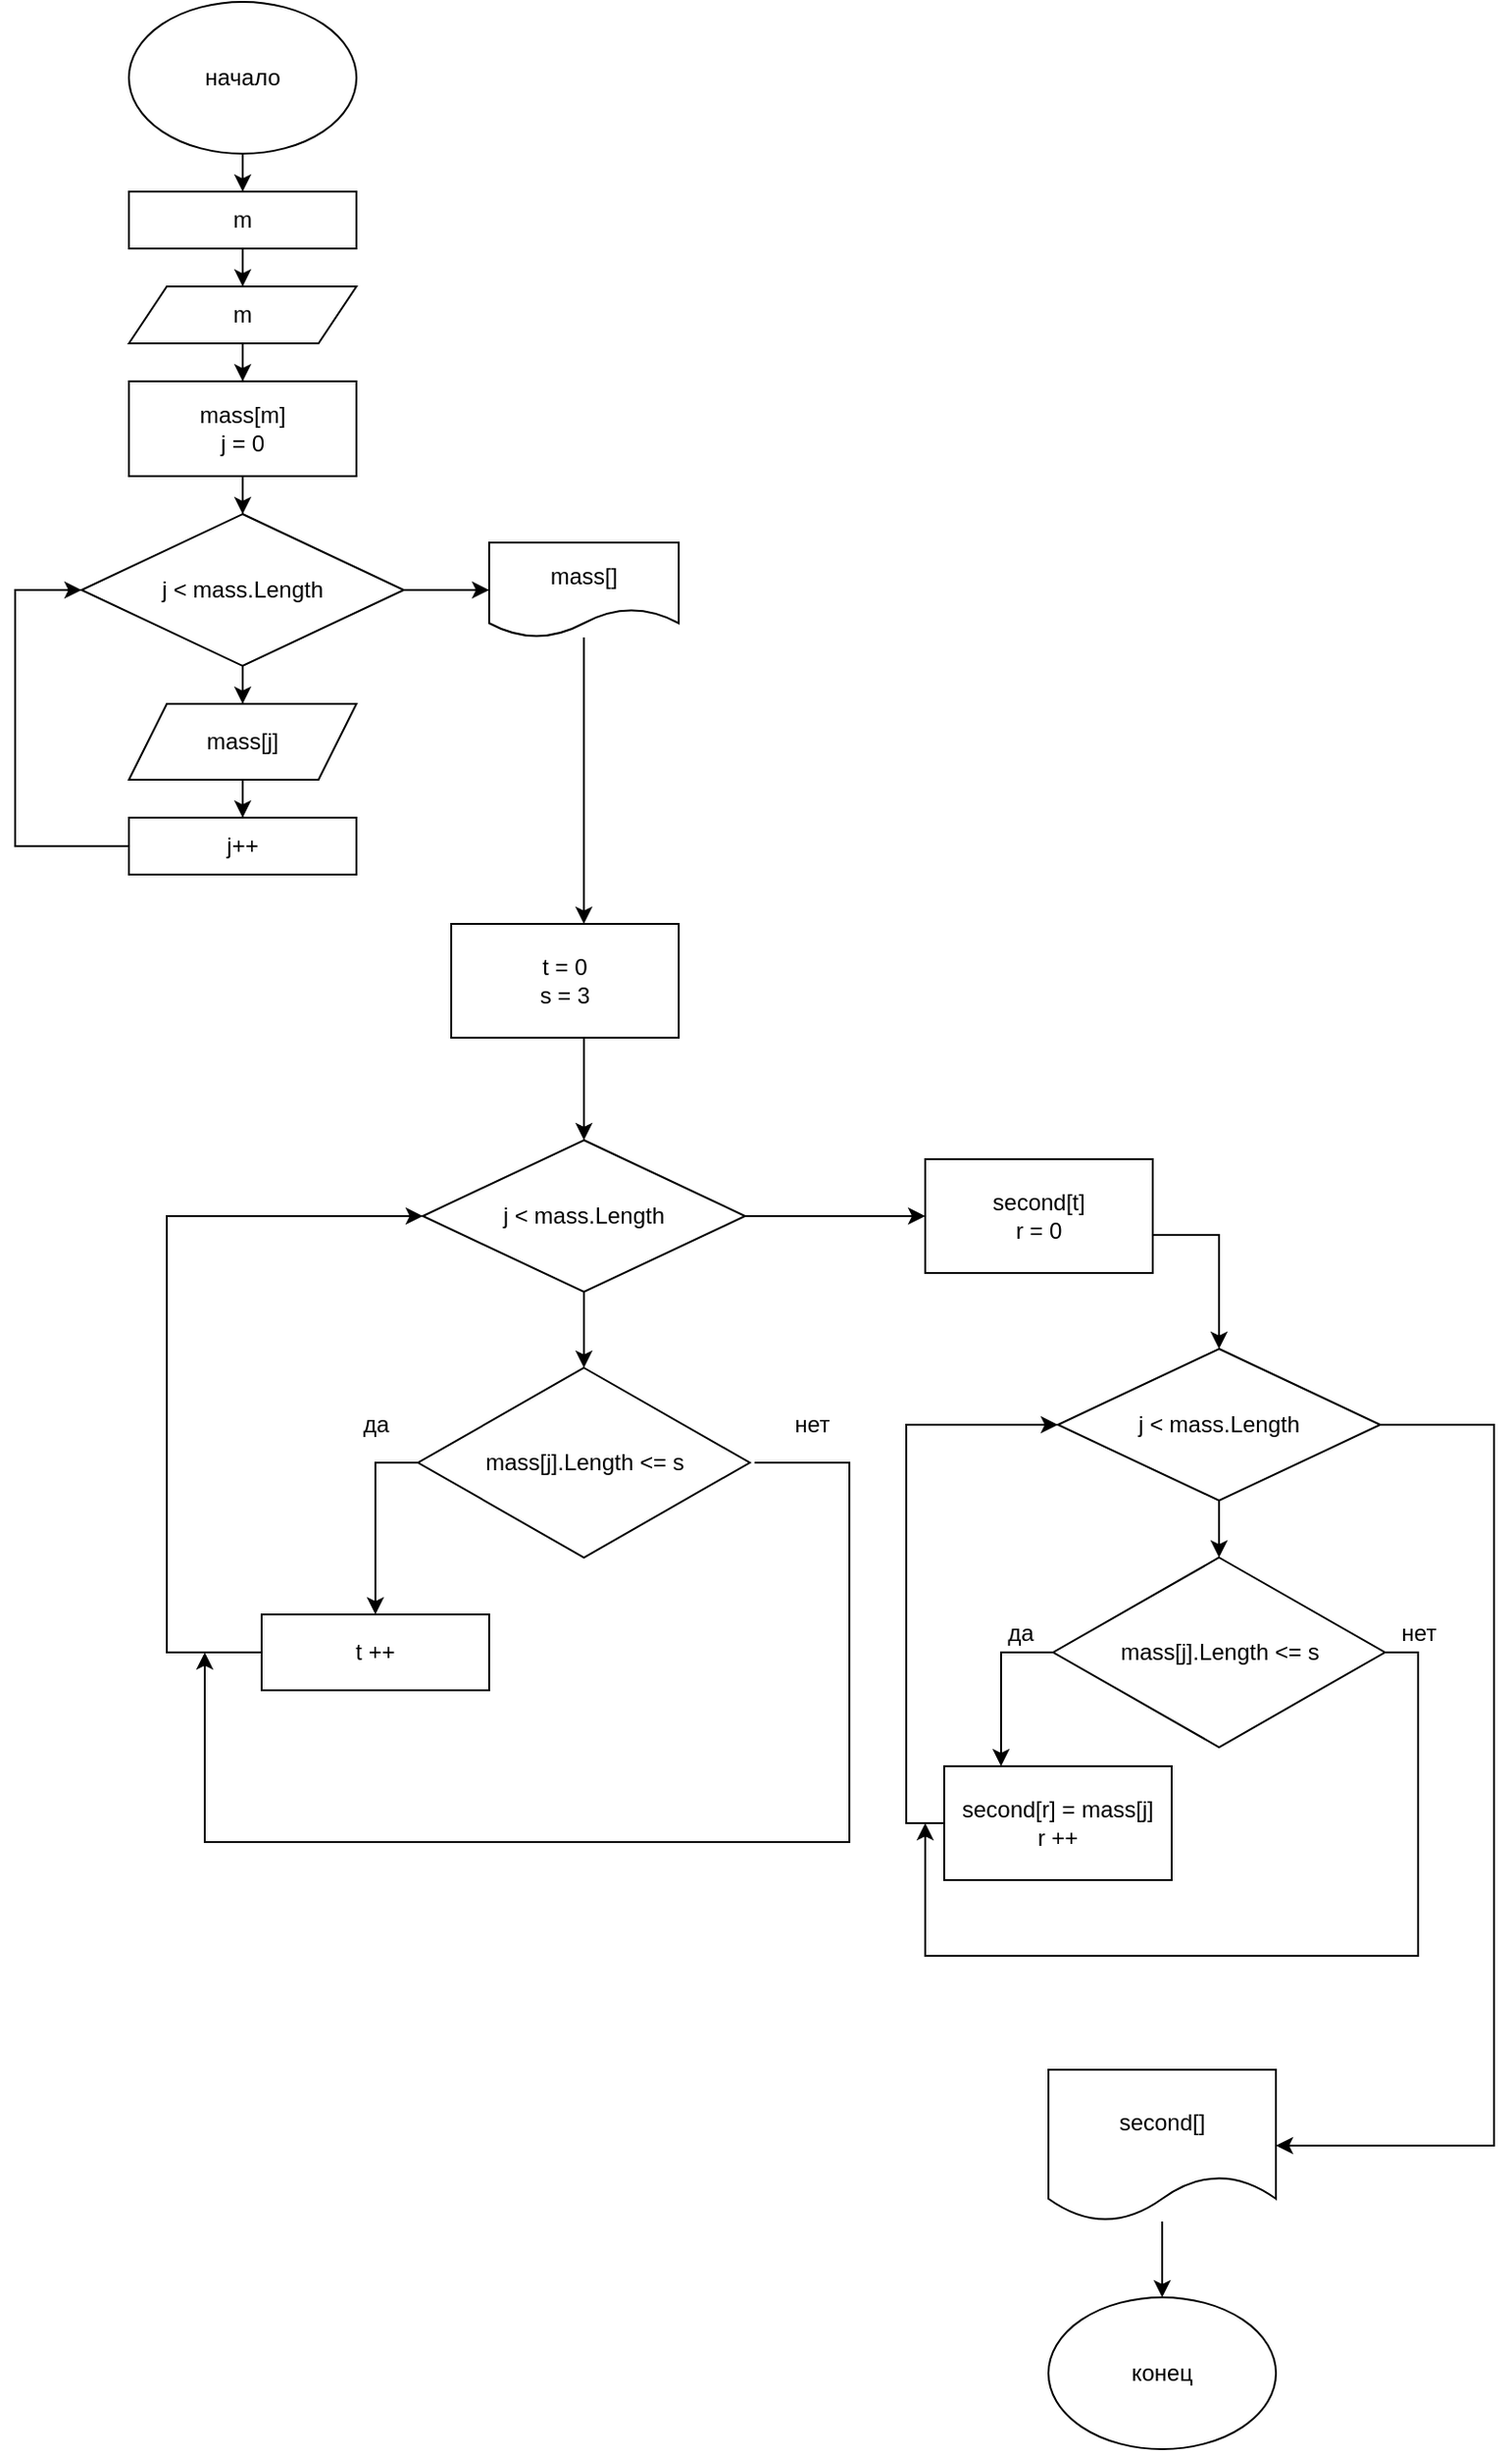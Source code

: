 <mxfile version="19.0.3" type="device"><diagram id="YIiwTgtnpCpbruIxvTOz" name="Страница 1"><mxGraphModel dx="1422" dy="2034" grid="1" gridSize="10" guides="1" tooltips="1" connect="1" arrows="1" fold="1" page="1" pageScale="1" pageWidth="827" pageHeight="1169" math="0" shadow="0"><root><mxCell id="0"/><mxCell id="1" parent="0"/><mxCell id="3URhwoAy08Fy8hS0FMtL-20" style="edgeStyle=orthogonalEdgeStyle;rounded=0;orthogonalLoop=1;jettySize=auto;html=1;entryX=0.5;entryY=0;entryDx=0;entryDy=0;" edge="1" parent="1" source="3URhwoAy08Fy8hS0FMtL-1" target="3URhwoAy08Fy8hS0FMtL-2"><mxGeometry relative="1" as="geometry"/></mxCell><mxCell id="3URhwoAy08Fy8hS0FMtL-1" value="начало" style="ellipse;whiteSpace=wrap;html=1;" vertex="1" parent="1"><mxGeometry x="80" y="-1130" width="120" height="80" as="geometry"/></mxCell><mxCell id="3URhwoAy08Fy8hS0FMtL-23" style="edgeStyle=orthogonalEdgeStyle;rounded=0;orthogonalLoop=1;jettySize=auto;html=1;entryX=0.5;entryY=0;entryDx=0;entryDy=0;" edge="1" parent="1" source="3URhwoAy08Fy8hS0FMtL-2" target="3URhwoAy08Fy8hS0FMtL-3"><mxGeometry relative="1" as="geometry"/></mxCell><mxCell id="3URhwoAy08Fy8hS0FMtL-2" value="m" style="rounded=0;whiteSpace=wrap;html=1;" vertex="1" parent="1"><mxGeometry x="80" y="-1030" width="120" height="30" as="geometry"/></mxCell><mxCell id="3URhwoAy08Fy8hS0FMtL-24" style="edgeStyle=orthogonalEdgeStyle;rounded=0;orthogonalLoop=1;jettySize=auto;html=1;entryX=0.5;entryY=0;entryDx=0;entryDy=0;" edge="1" parent="1" source="3URhwoAy08Fy8hS0FMtL-3" target="3URhwoAy08Fy8hS0FMtL-4"><mxGeometry relative="1" as="geometry"/></mxCell><mxCell id="3URhwoAy08Fy8hS0FMtL-3" value="m" style="shape=parallelogram;perimeter=parallelogramPerimeter;whiteSpace=wrap;html=1;fixedSize=1;" vertex="1" parent="1"><mxGeometry x="80" y="-980" width="120" height="30" as="geometry"/></mxCell><mxCell id="3URhwoAy08Fy8hS0FMtL-25" style="edgeStyle=orthogonalEdgeStyle;rounded=0;orthogonalLoop=1;jettySize=auto;html=1;entryX=0.5;entryY=0;entryDx=0;entryDy=0;" edge="1" parent="1" source="3URhwoAy08Fy8hS0FMtL-4" target="3URhwoAy08Fy8hS0FMtL-5"><mxGeometry relative="1" as="geometry"/></mxCell><mxCell id="3URhwoAy08Fy8hS0FMtL-4" value="mass[m]&lt;br&gt;j = 0" style="rounded=0;whiteSpace=wrap;html=1;" vertex="1" parent="1"><mxGeometry x="80" y="-930" width="120" height="50" as="geometry"/></mxCell><mxCell id="3URhwoAy08Fy8hS0FMtL-17" value="" style="edgeStyle=orthogonalEdgeStyle;rounded=0;orthogonalLoop=1;jettySize=auto;html=1;" edge="1" parent="1" source="3URhwoAy08Fy8hS0FMtL-5" target="3URhwoAy08Fy8hS0FMtL-6"><mxGeometry relative="1" as="geometry"/></mxCell><mxCell id="3URhwoAy08Fy8hS0FMtL-27" style="edgeStyle=orthogonalEdgeStyle;rounded=0;orthogonalLoop=1;jettySize=auto;html=1;entryX=0;entryY=0.5;entryDx=0;entryDy=0;" edge="1" parent="1" source="3URhwoAy08Fy8hS0FMtL-5" target="3URhwoAy08Fy8hS0FMtL-26"><mxGeometry relative="1" as="geometry"/></mxCell><mxCell id="3URhwoAy08Fy8hS0FMtL-5" value="j &amp;lt; mass.Length" style="rhombus;whiteSpace=wrap;html=1;" vertex="1" parent="1"><mxGeometry x="55" y="-860" width="170" height="80" as="geometry"/></mxCell><mxCell id="3URhwoAy08Fy8hS0FMtL-18" value="" style="edgeStyle=orthogonalEdgeStyle;rounded=0;orthogonalLoop=1;jettySize=auto;html=1;" edge="1" parent="1" source="3URhwoAy08Fy8hS0FMtL-6" target="3URhwoAy08Fy8hS0FMtL-7"><mxGeometry relative="1" as="geometry"/></mxCell><mxCell id="3URhwoAy08Fy8hS0FMtL-6" value="mass[j]" style="shape=parallelogram;perimeter=parallelogramPerimeter;whiteSpace=wrap;html=1;fixedSize=1;" vertex="1" parent="1"><mxGeometry x="80" y="-760" width="120" height="40" as="geometry"/></mxCell><mxCell id="3URhwoAy08Fy8hS0FMtL-9" style="edgeStyle=orthogonalEdgeStyle;rounded=0;orthogonalLoop=1;jettySize=auto;html=1;entryX=0;entryY=0.5;entryDx=0;entryDy=0;" edge="1" parent="1" source="3URhwoAy08Fy8hS0FMtL-7" target="3URhwoAy08Fy8hS0FMtL-5"><mxGeometry relative="1" as="geometry"><mxPoint x="50" y="-830" as="targetPoint"/><Array as="points"><mxPoint x="20" y="-685"/><mxPoint x="20" y="-820"/></Array></mxGeometry></mxCell><mxCell id="3URhwoAy08Fy8hS0FMtL-7" value="j++" style="rounded=0;whiteSpace=wrap;html=1;" vertex="1" parent="1"><mxGeometry x="80" y="-700" width="120" height="30" as="geometry"/></mxCell><mxCell id="3URhwoAy08Fy8hS0FMtL-32" style="edgeStyle=orthogonalEdgeStyle;rounded=0;orthogonalLoop=1;jettySize=auto;html=1;entryX=0.583;entryY=0;entryDx=0;entryDy=0;entryPerimeter=0;" edge="1" parent="1" source="3URhwoAy08Fy8hS0FMtL-26" target="3URhwoAy08Fy8hS0FMtL-28"><mxGeometry relative="1" as="geometry"/></mxCell><mxCell id="3URhwoAy08Fy8hS0FMtL-26" value="mass[]" style="shape=document;whiteSpace=wrap;html=1;boundedLbl=1;" vertex="1" parent="1"><mxGeometry x="270" y="-845" width="100" height="50" as="geometry"/></mxCell><mxCell id="3URhwoAy08Fy8hS0FMtL-43" value="" style="edgeStyle=orthogonalEdgeStyle;rounded=0;orthogonalLoop=1;jettySize=auto;html=1;" edge="1" parent="1" source="3URhwoAy08Fy8hS0FMtL-28" target="3URhwoAy08Fy8hS0FMtL-33"><mxGeometry relative="1" as="geometry"><Array as="points"><mxPoint x="320" y="-570"/><mxPoint x="320" y="-570"/></Array></mxGeometry></mxCell><mxCell id="3URhwoAy08Fy8hS0FMtL-28" value="t = 0&lt;br&gt;s = 3" style="rounded=0;whiteSpace=wrap;html=1;" vertex="1" parent="1"><mxGeometry x="250" y="-644" width="120" height="60" as="geometry"/></mxCell><mxCell id="3URhwoAy08Fy8hS0FMtL-36" value="" style="edgeStyle=orthogonalEdgeStyle;rounded=0;orthogonalLoop=1;jettySize=auto;html=1;" edge="1" parent="1" source="3URhwoAy08Fy8hS0FMtL-33" target="3URhwoAy08Fy8hS0FMtL-34"><mxGeometry relative="1" as="geometry"/></mxCell><mxCell id="3URhwoAy08Fy8hS0FMtL-45" value="" style="edgeStyle=orthogonalEdgeStyle;rounded=0;orthogonalLoop=1;jettySize=auto;html=1;" edge="1" parent="1" source="3URhwoAy08Fy8hS0FMtL-33" target="3URhwoAy08Fy8hS0FMtL-44"><mxGeometry relative="1" as="geometry"/></mxCell><mxCell id="3URhwoAy08Fy8hS0FMtL-33" value="j &amp;lt; mass.Length" style="rhombus;whiteSpace=wrap;html=1;" vertex="1" parent="1"><mxGeometry x="235" y="-530" width="170" height="80" as="geometry"/></mxCell><mxCell id="3URhwoAy08Fy8hS0FMtL-37" value="" style="edgeStyle=orthogonalEdgeStyle;rounded=0;orthogonalLoop=1;jettySize=auto;html=1;" edge="1" parent="1" source="3URhwoAy08Fy8hS0FMtL-34" target="3URhwoAy08Fy8hS0FMtL-35"><mxGeometry relative="1" as="geometry"><Array as="points"><mxPoint x="210" y="-360"/></Array></mxGeometry></mxCell><mxCell id="3URhwoAy08Fy8hS0FMtL-41" style="edgeStyle=orthogonalEdgeStyle;rounded=0;orthogonalLoop=1;jettySize=auto;html=1;" edge="1" parent="1"><mxGeometry relative="1" as="geometry"><mxPoint x="120" y="-260" as="targetPoint"/><mxPoint x="410" y="-360" as="sourcePoint"/><Array as="points"><mxPoint x="460" y="-160"/><mxPoint x="120" y="-160"/></Array></mxGeometry></mxCell><mxCell id="3URhwoAy08Fy8hS0FMtL-34" value="mass[j].Length &amp;lt;= s" style="rhombus;whiteSpace=wrap;html=1;" vertex="1" parent="1"><mxGeometry x="232.5" y="-410" width="175" height="100" as="geometry"/></mxCell><mxCell id="3URhwoAy08Fy8hS0FMtL-40" style="edgeStyle=orthogonalEdgeStyle;rounded=0;orthogonalLoop=1;jettySize=auto;html=1;entryX=0;entryY=0.5;entryDx=0;entryDy=0;" edge="1" parent="1" source="3URhwoAy08Fy8hS0FMtL-35" target="3URhwoAy08Fy8hS0FMtL-33"><mxGeometry relative="1" as="geometry"><Array as="points"><mxPoint x="100" y="-260"/><mxPoint x="100" y="-490"/></Array></mxGeometry></mxCell><mxCell id="3URhwoAy08Fy8hS0FMtL-35" value="t ++" style="rounded=0;whiteSpace=wrap;html=1;" vertex="1" parent="1"><mxGeometry x="150" y="-280" width="120" height="40" as="geometry"/></mxCell><mxCell id="3URhwoAy08Fy8hS0FMtL-38" value="да" style="text;html=1;align=center;verticalAlign=middle;resizable=0;points=[];autosize=1;strokeColor=none;fillColor=none;" vertex="1" parent="1"><mxGeometry x="195" y="-390" width="30" height="20" as="geometry"/></mxCell><mxCell id="3URhwoAy08Fy8hS0FMtL-42" value="нет" style="text;html=1;align=center;verticalAlign=middle;resizable=0;points=[];autosize=1;strokeColor=none;fillColor=none;" vertex="1" parent="1"><mxGeometry x="425" y="-390" width="30" height="20" as="geometry"/></mxCell><mxCell id="3URhwoAy08Fy8hS0FMtL-51" style="edgeStyle=orthogonalEdgeStyle;rounded=0;orthogonalLoop=1;jettySize=auto;html=1;entryX=0.5;entryY=0;entryDx=0;entryDy=0;" edge="1" parent="1" source="3URhwoAy08Fy8hS0FMtL-44" target="3URhwoAy08Fy8hS0FMtL-46"><mxGeometry relative="1" as="geometry"><mxPoint x="660" y="-430" as="targetPoint"/><Array as="points"><mxPoint x="655" y="-480"/></Array></mxGeometry></mxCell><mxCell id="3URhwoAy08Fy8hS0FMtL-44" value="second[t]&lt;br&gt;r = 0" style="rounded=0;whiteSpace=wrap;html=1;" vertex="1" parent="1"><mxGeometry x="500" y="-520" width="120" height="60" as="geometry"/></mxCell><mxCell id="3URhwoAy08Fy8hS0FMtL-52" value="" style="edgeStyle=orthogonalEdgeStyle;rounded=0;orthogonalLoop=1;jettySize=auto;html=1;" edge="1" parent="1" source="3URhwoAy08Fy8hS0FMtL-46" target="3URhwoAy08Fy8hS0FMtL-47"><mxGeometry relative="1" as="geometry"/></mxCell><mxCell id="3URhwoAy08Fy8hS0FMtL-57" style="edgeStyle=orthogonalEdgeStyle;rounded=0;orthogonalLoop=1;jettySize=auto;html=1;entryX=1;entryY=0.5;entryDx=0;entryDy=0;" edge="1" parent="1" source="3URhwoAy08Fy8hS0FMtL-46" target="3URhwoAy08Fy8hS0FMtL-56"><mxGeometry relative="1" as="geometry"><Array as="points"><mxPoint x="800" y="-380"/><mxPoint x="800"/></Array></mxGeometry></mxCell><mxCell id="3URhwoAy08Fy8hS0FMtL-46" value="j &amp;lt; mass.Length" style="rhombus;whiteSpace=wrap;html=1;" vertex="1" parent="1"><mxGeometry x="570" y="-420" width="170" height="80" as="geometry"/></mxCell><mxCell id="3URhwoAy08Fy8hS0FMtL-49" style="edgeStyle=orthogonalEdgeStyle;rounded=0;orthogonalLoop=1;jettySize=auto;html=1;" edge="1" parent="1" source="3URhwoAy08Fy8hS0FMtL-47"><mxGeometry relative="1" as="geometry"><mxPoint x="540" y="-200" as="targetPoint"/><Array as="points"><mxPoint x="540" y="-260"/></Array></mxGeometry></mxCell><mxCell id="3URhwoAy08Fy8hS0FMtL-54" style="edgeStyle=orthogonalEdgeStyle;rounded=0;orthogonalLoop=1;jettySize=auto;html=1;" edge="1" parent="1" source="3URhwoAy08Fy8hS0FMtL-47"><mxGeometry relative="1" as="geometry"><mxPoint x="500" y="-170" as="targetPoint"/><Array as="points"><mxPoint x="760" y="-260"/><mxPoint x="760" y="-100"/><mxPoint x="500" y="-100"/></Array></mxGeometry></mxCell><mxCell id="3URhwoAy08Fy8hS0FMtL-47" value="mass[j].Length &amp;lt;= s" style="rhombus;whiteSpace=wrap;html=1;" vertex="1" parent="1"><mxGeometry x="567.5" y="-310" width="175" height="100" as="geometry"/></mxCell><mxCell id="3URhwoAy08Fy8hS0FMtL-53" style="edgeStyle=orthogonalEdgeStyle;rounded=0;orthogonalLoop=1;jettySize=auto;html=1;entryX=0;entryY=0.5;entryDx=0;entryDy=0;" edge="1" parent="1" source="3URhwoAy08Fy8hS0FMtL-48" target="3URhwoAy08Fy8hS0FMtL-46"><mxGeometry relative="1" as="geometry"><Array as="points"><mxPoint x="490" y="-170"/><mxPoint x="490" y="-380"/></Array></mxGeometry></mxCell><mxCell id="3URhwoAy08Fy8hS0FMtL-48" value="second[r] = mass[j]&lt;br&gt;r ++" style="rounded=0;whiteSpace=wrap;html=1;" vertex="1" parent="1"><mxGeometry x="510" y="-200" width="120" height="60" as="geometry"/></mxCell><mxCell id="3URhwoAy08Fy8hS0FMtL-50" value="да" style="text;html=1;align=center;verticalAlign=middle;resizable=0;points=[];autosize=1;strokeColor=none;fillColor=none;" vertex="1" parent="1"><mxGeometry x="535" y="-280" width="30" height="20" as="geometry"/></mxCell><mxCell id="3URhwoAy08Fy8hS0FMtL-55" value="нет" style="text;html=1;align=center;verticalAlign=middle;resizable=0;points=[];autosize=1;strokeColor=none;fillColor=none;" vertex="1" parent="1"><mxGeometry x="745" y="-280" width="30" height="20" as="geometry"/></mxCell><mxCell id="3URhwoAy08Fy8hS0FMtL-59" value="" style="edgeStyle=orthogonalEdgeStyle;rounded=0;orthogonalLoop=1;jettySize=auto;html=1;" edge="1" parent="1" source="3URhwoAy08Fy8hS0FMtL-56" target="3URhwoAy08Fy8hS0FMtL-58"><mxGeometry relative="1" as="geometry"/></mxCell><mxCell id="3URhwoAy08Fy8hS0FMtL-56" value="second[]" style="shape=document;whiteSpace=wrap;html=1;boundedLbl=1;" vertex="1" parent="1"><mxGeometry x="565" y="-40" width="120" height="80" as="geometry"/></mxCell><mxCell id="3URhwoAy08Fy8hS0FMtL-58" value="конец" style="ellipse;whiteSpace=wrap;html=1;" vertex="1" parent="1"><mxGeometry x="565" y="80" width="120" height="80" as="geometry"/></mxCell></root></mxGraphModel></diagram></mxfile>
